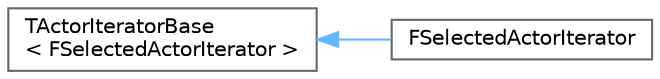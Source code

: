 digraph "Graphical Class Hierarchy"
{
 // INTERACTIVE_SVG=YES
 // LATEX_PDF_SIZE
  bgcolor="transparent";
  edge [fontname=Helvetica,fontsize=10,labelfontname=Helvetica,labelfontsize=10];
  node [fontname=Helvetica,fontsize=10,shape=box,height=0.2,width=0.4];
  rankdir="LR";
  Node0 [id="Node000000",label="TActorIteratorBase\l\< FSelectedActorIterator \>",height=0.2,width=0.4,color="grey40", fillcolor="white", style="filled",URL="$d4/d8b/classTActorIteratorBase.html",tooltip=" "];
  Node0 -> Node1 [id="edge6066_Node000000_Node000001",dir="back",color="steelblue1",style="solid",tooltip=" "];
  Node1 [id="Node000001",label="FSelectedActorIterator",height=0.2,width=0.4,color="grey40", fillcolor="white", style="filled",URL="$d3/db5/classFSelectedActorIterator.html",tooltip="Selected actor iterator, this is for ease of use but the same can be done by adding EActorIteratorFla..."];
}
